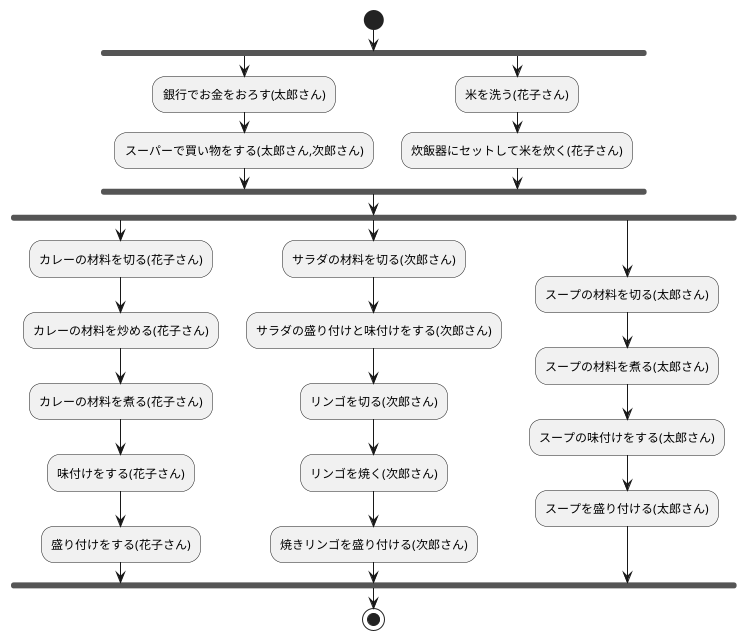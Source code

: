 @startuml 豪華な夕飯を作る
start
fork
    :銀行でお金をおろす(太郎さん);
    :スーパーで買い物をする(太郎さん,次郎さん);
fork again
    :米を洗う(花子さん);
    :炊飯器にセットして米を炊く(花子さん);
end fork
fork
    :カレーの材料を切る(花子さん);
    :カレーの材料を炒める(花子さん);
    :カレーの材料を煮る(花子さん);
    :味付けをする(花子さん);
    :盛り付けをする(花子さん);
fork again
    :サラダの材料を切る(次郎さん);
    :サラダの盛り付けと味付けをする(次郎さん);
    :リンゴを切る(次郎さん);
    :リンゴを焼く(次郎さん);
    :焼きリンゴを盛り付ける(次郎さん);
fork again
    :スープの材料を切る(太郎さん);
    :スープの材料を煮る(太郎さん);
    :スープの味付けをする(太郎さん);
    :スープを盛り付ける(太郎さん);
end fork
stop
@enduml
